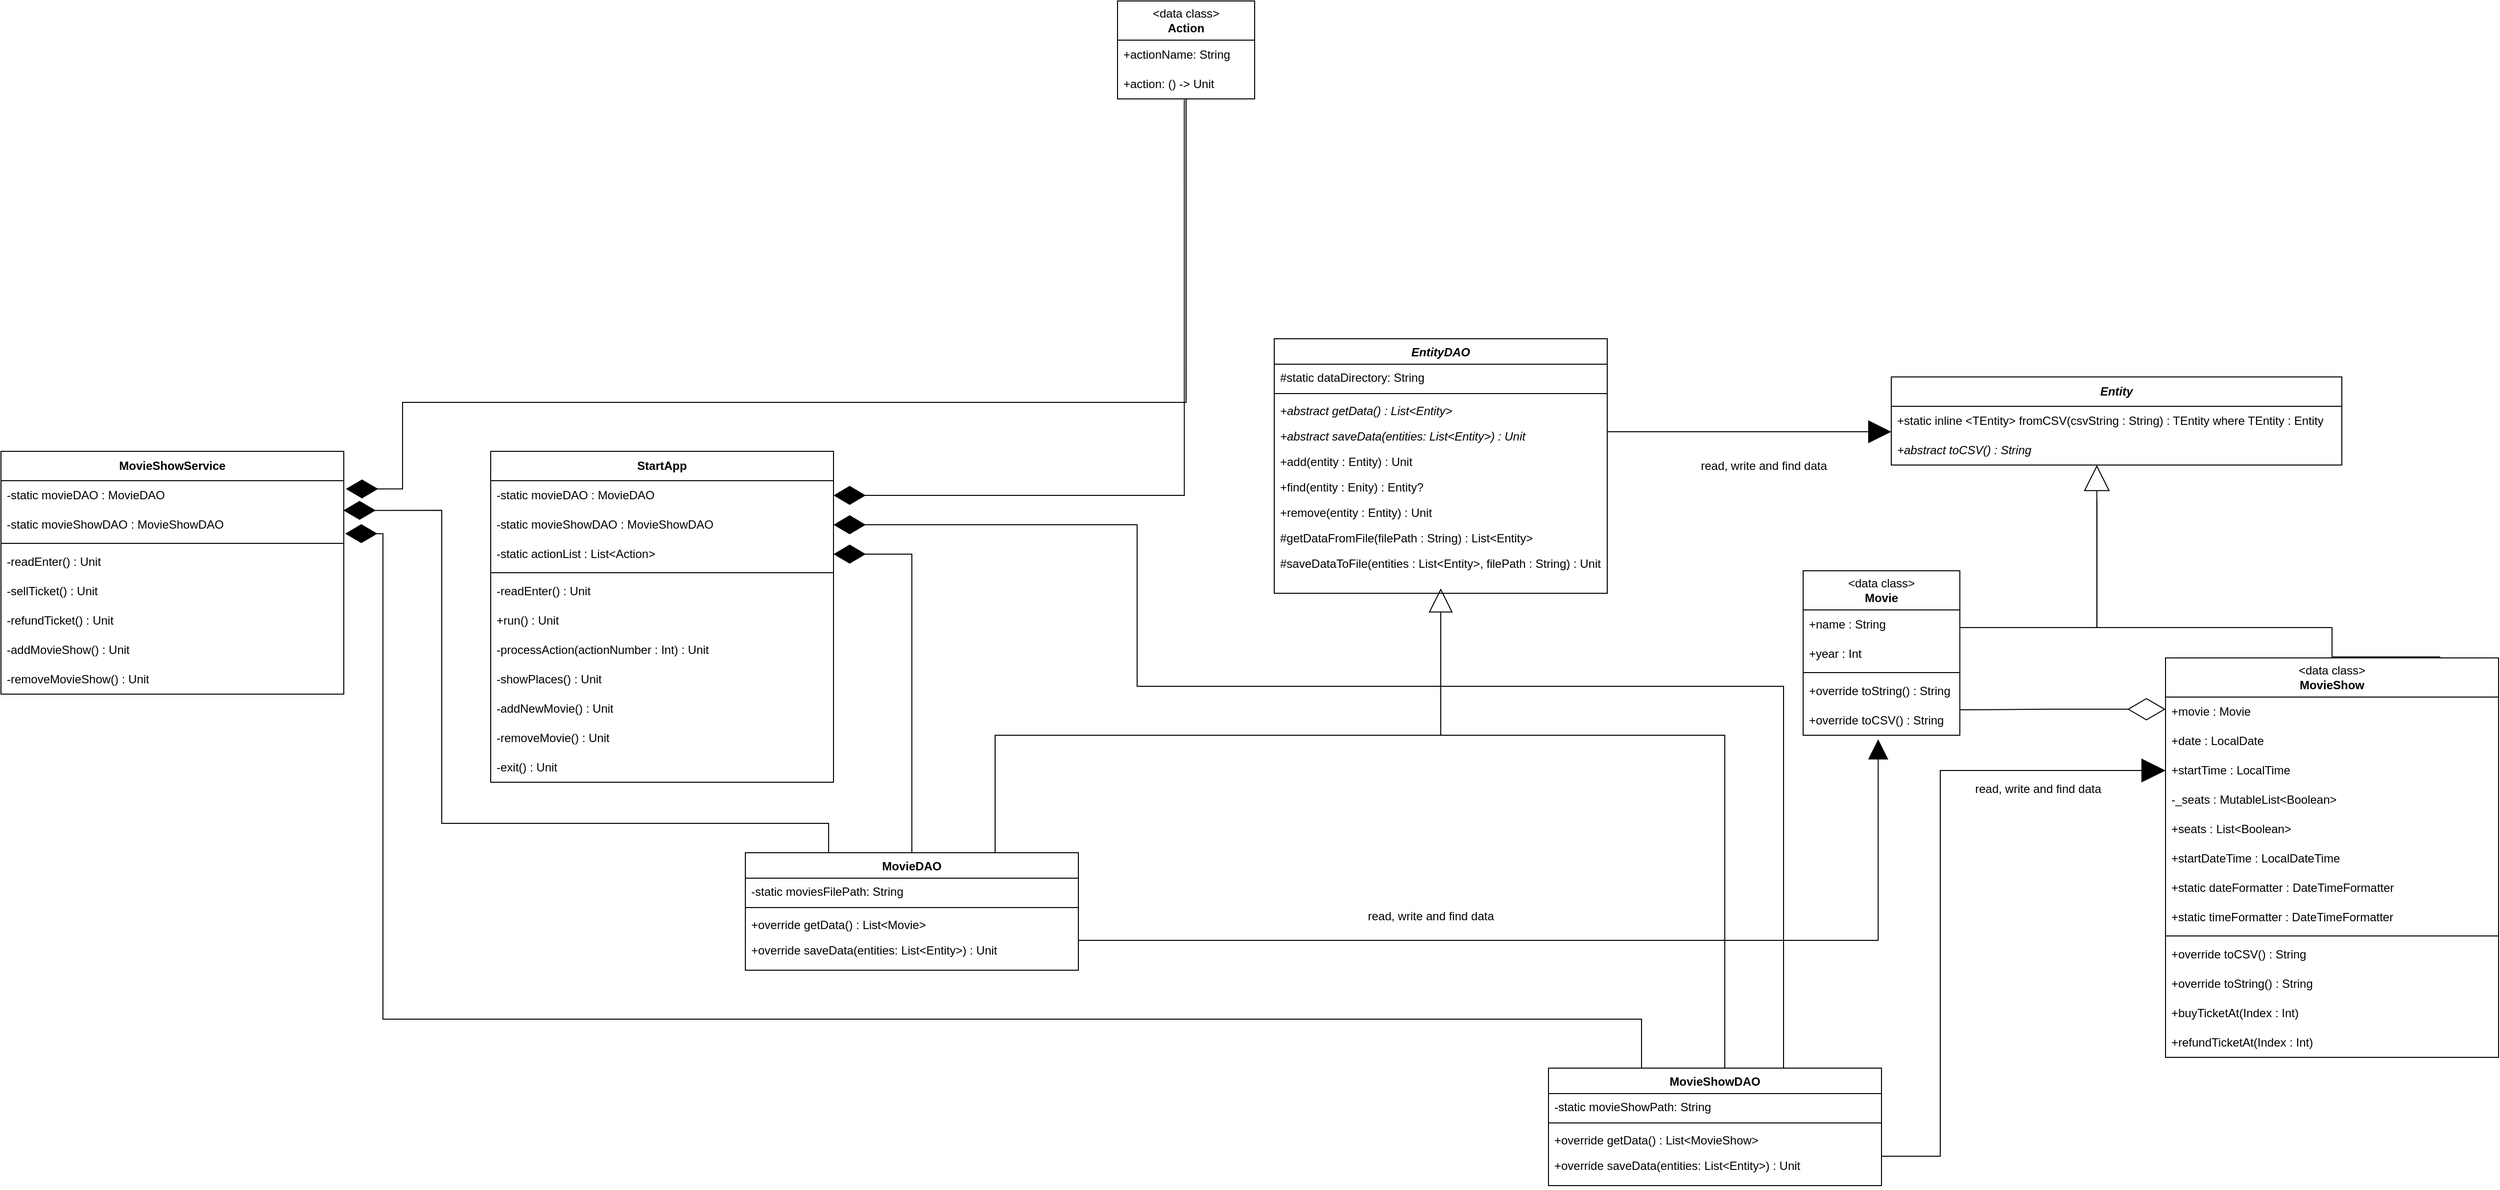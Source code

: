 <mxfile version="22.1.11" type="device">
  <diagram id="C5RBs43oDa-KdzZeNtuy" name="Page-1">
    <mxGraphModel dx="3710" dy="1651" grid="1" gridSize="10" guides="1" tooltips="1" connect="1" arrows="1" fold="1" page="1" pageScale="1" pageWidth="827" pageHeight="1169" math="0" shadow="0">
      <root>
        <mxCell id="WIyWlLk6GJQsqaUBKTNV-0" />
        <mxCell id="WIyWlLk6GJQsqaUBKTNV-1" parent="WIyWlLk6GJQsqaUBKTNV-0" />
        <mxCell id="f17wZOm8WCS2GQfg1A_k-0" value="EntityDAO" style="swimlane;fontStyle=3;align=center;verticalAlign=top;childLayout=stackLayout;horizontal=1;startSize=26;horizontalStack=0;resizeParent=1;resizeLast=0;collapsible=1;marginBottom=0;rounded=0;shadow=0;strokeWidth=1;" parent="WIyWlLk6GJQsqaUBKTNV-1" vertex="1">
          <mxGeometry x="640" y="435" width="340" height="260" as="geometry">
            <mxRectangle x="530" y="520" width="160" height="26" as="alternateBounds" />
          </mxGeometry>
        </mxCell>
        <mxCell id="f17wZOm8WCS2GQfg1A_k-1" value="#static dataDirectory: String" style="text;align=left;verticalAlign=top;spacingLeft=4;spacingRight=4;overflow=hidden;rotatable=0;points=[[0,0.5],[1,0.5]];portConstraint=eastwest;" parent="f17wZOm8WCS2GQfg1A_k-0" vertex="1">
          <mxGeometry y="26" width="340" height="26" as="geometry" />
        </mxCell>
        <mxCell id="f17wZOm8WCS2GQfg1A_k-4" value="" style="line;html=1;strokeWidth=1;align=left;verticalAlign=middle;spacingTop=-1;spacingLeft=3;spacingRight=3;rotatable=0;labelPosition=right;points=[];portConstraint=eastwest;" parent="f17wZOm8WCS2GQfg1A_k-0" vertex="1">
          <mxGeometry y="52" width="340" height="8" as="geometry" />
        </mxCell>
        <mxCell id="f17wZOm8WCS2GQfg1A_k-5" value="+abstract getData() : List&lt;Entity&gt;" style="text;align=left;verticalAlign=top;spacingLeft=4;spacingRight=4;overflow=hidden;rotatable=0;points=[[0,0.5],[1,0.5]];portConstraint=eastwest;fontStyle=2" parent="f17wZOm8WCS2GQfg1A_k-0" vertex="1">
          <mxGeometry y="60" width="340" height="26" as="geometry" />
        </mxCell>
        <mxCell id="f17wZOm8WCS2GQfg1A_k-6" value="+abstract saveData(entities: List&lt;Entity&gt;) : Unit" style="text;align=left;verticalAlign=top;spacingLeft=4;spacingRight=4;overflow=hidden;rotatable=0;points=[[0,0.5],[1,0.5]];portConstraint=eastwest;fontStyle=2" parent="f17wZOm8WCS2GQfg1A_k-0" vertex="1">
          <mxGeometry y="86" width="340" height="26" as="geometry" />
        </mxCell>
        <mxCell id="f17wZOm8WCS2GQfg1A_k-7" value="+add(entity : Entity) : Unit" style="text;align=left;verticalAlign=top;spacingLeft=4;spacingRight=4;overflow=hidden;rotatable=0;points=[[0,0.5],[1,0.5]];portConstraint=eastwest;" parent="f17wZOm8WCS2GQfg1A_k-0" vertex="1">
          <mxGeometry y="112" width="340" height="26" as="geometry" />
        </mxCell>
        <mxCell id="f17wZOm8WCS2GQfg1A_k-8" value="+find(entity : Enity) : Entity?" style="text;align=left;verticalAlign=top;spacingLeft=4;spacingRight=4;overflow=hidden;rotatable=0;points=[[0,0.5],[1,0.5]];portConstraint=eastwest;" parent="f17wZOm8WCS2GQfg1A_k-0" vertex="1">
          <mxGeometry y="138" width="340" height="26" as="geometry" />
        </mxCell>
        <mxCell id="f17wZOm8WCS2GQfg1A_k-9" value="+remove(entity : Entity) : Unit" style="text;align=left;verticalAlign=top;spacingLeft=4;spacingRight=4;overflow=hidden;rotatable=0;points=[[0,0.5],[1,0.5]];portConstraint=eastwest;" parent="f17wZOm8WCS2GQfg1A_k-0" vertex="1">
          <mxGeometry y="164" width="340" height="26" as="geometry" />
        </mxCell>
        <mxCell id="f17wZOm8WCS2GQfg1A_k-18" value="#getDataFromFile(filePath : String) : List&lt;Entity&gt;" style="text;align=left;verticalAlign=top;spacingLeft=4;spacingRight=4;overflow=hidden;rotatable=0;points=[[0,0.5],[1,0.5]];portConstraint=eastwest;fontStyle=0" parent="f17wZOm8WCS2GQfg1A_k-0" vertex="1">
          <mxGeometry y="190" width="340" height="26" as="geometry" />
        </mxCell>
        <mxCell id="f17wZOm8WCS2GQfg1A_k-19" value="#saveDataToFile(entities : List&lt;Entity&gt;, filePath : String) : Unit" style="text;align=left;verticalAlign=top;spacingLeft=4;spacingRight=4;overflow=hidden;rotatable=0;points=[[0,0.5],[1,0.5]];portConstraint=eastwest;fontStyle=0" parent="f17wZOm8WCS2GQfg1A_k-0" vertex="1">
          <mxGeometry y="216" width="340" height="24" as="geometry" />
        </mxCell>
        <mxCell id="f17wZOm8WCS2GQfg1A_k-52" style="edgeStyle=orthogonalEdgeStyle;rounded=0;orthogonalLoop=1;jettySize=auto;html=1;endArrow=none;endFill=0;endSize=24;exitX=0.75;exitY=0;exitDx=0;exitDy=0;" parent="WIyWlLk6GJQsqaUBKTNV-1" source="f17wZOm8WCS2GQfg1A_k-34" edge="1">
          <mxGeometry relative="1" as="geometry">
            <mxPoint x="810" y="760" as="targetPoint" />
            <Array as="points">
              <mxPoint x="355" y="840" />
              <mxPoint x="810" y="840" />
              <mxPoint x="810" y="760" />
            </Array>
            <mxPoint x="410" y="870" as="sourcePoint" />
          </mxGeometry>
        </mxCell>
        <mxCell id="f17wZOm8WCS2GQfg1A_k-34" value="MovieDAO" style="swimlane;fontStyle=1;align=center;verticalAlign=top;childLayout=stackLayout;horizontal=1;startSize=26;horizontalStack=0;resizeParent=1;resizeLast=0;collapsible=1;marginBottom=0;rounded=0;shadow=0;strokeWidth=1;" parent="WIyWlLk6GJQsqaUBKTNV-1" vertex="1">
          <mxGeometry x="100" y="960" width="340" height="120" as="geometry">
            <mxRectangle x="530" y="520" width="160" height="26" as="alternateBounds" />
          </mxGeometry>
        </mxCell>
        <mxCell id="f17wZOm8WCS2GQfg1A_k-35" value="-static moviesFilePath: String" style="text;align=left;verticalAlign=top;spacingLeft=4;spacingRight=4;overflow=hidden;rotatable=0;points=[[0,0.5],[1,0.5]];portConstraint=eastwest;" parent="f17wZOm8WCS2GQfg1A_k-34" vertex="1">
          <mxGeometry y="26" width="340" height="26" as="geometry" />
        </mxCell>
        <mxCell id="f17wZOm8WCS2GQfg1A_k-36" value="" style="line;html=1;strokeWidth=1;align=left;verticalAlign=middle;spacingTop=-1;spacingLeft=3;spacingRight=3;rotatable=0;labelPosition=right;points=[];portConstraint=eastwest;" parent="f17wZOm8WCS2GQfg1A_k-34" vertex="1">
          <mxGeometry y="52" width="340" height="8" as="geometry" />
        </mxCell>
        <mxCell id="f17wZOm8WCS2GQfg1A_k-37" value="+override getData() : List&lt;Movie&gt;" style="text;align=left;verticalAlign=top;spacingLeft=4;spacingRight=4;overflow=hidden;rotatable=0;points=[[0,0.5],[1,0.5]];portConstraint=eastwest;fontStyle=0" parent="f17wZOm8WCS2GQfg1A_k-34" vertex="1">
          <mxGeometry y="60" width="340" height="26" as="geometry" />
        </mxCell>
        <mxCell id="f17wZOm8WCS2GQfg1A_k-38" value="+override saveData(entities: List&lt;Entity&gt;) : Unit" style="text;align=left;verticalAlign=top;spacingLeft=4;spacingRight=4;overflow=hidden;rotatable=0;points=[[0,0.5],[1,0.5]];portConstraint=eastwest;fontStyle=0" parent="f17wZOm8WCS2GQfg1A_k-34" vertex="1">
          <mxGeometry y="86" width="340" height="26" as="geometry" />
        </mxCell>
        <mxCell id="f17wZOm8WCS2GQfg1A_k-51" style="edgeStyle=orthogonalEdgeStyle;rounded=0;orthogonalLoop=1;jettySize=auto;html=1;exitX=0.5;exitY=0;exitDx=0;exitDy=0;endArrow=block;endFill=0;targetPerimeterSpacing=8;endSize=22;" parent="WIyWlLk6GJQsqaUBKTNV-1" source="f17wZOm8WCS2GQfg1A_k-46" edge="1">
          <mxGeometry relative="1" as="geometry">
            <mxPoint x="810" y="690" as="targetPoint" />
            <Array as="points">
              <mxPoint x="1100" y="840" />
              <mxPoint x="810" y="840" />
            </Array>
          </mxGeometry>
        </mxCell>
        <mxCell id="f17wZOm8WCS2GQfg1A_k-46" value="MovieShowDAO" style="swimlane;fontStyle=1;align=center;verticalAlign=top;childLayout=stackLayout;horizontal=1;startSize=26;horizontalStack=0;resizeParent=1;resizeLast=0;collapsible=1;marginBottom=0;rounded=0;shadow=0;strokeWidth=1;" parent="WIyWlLk6GJQsqaUBKTNV-1" vertex="1">
          <mxGeometry x="920" y="1180" width="340" height="120" as="geometry">
            <mxRectangle x="530" y="520" width="160" height="26" as="alternateBounds" />
          </mxGeometry>
        </mxCell>
        <mxCell id="f17wZOm8WCS2GQfg1A_k-47" value="-static movieShowPath: String" style="text;align=left;verticalAlign=top;spacingLeft=4;spacingRight=4;overflow=hidden;rotatable=0;points=[[0,0.5],[1,0.5]];portConstraint=eastwest;" parent="f17wZOm8WCS2GQfg1A_k-46" vertex="1">
          <mxGeometry y="26" width="340" height="26" as="geometry" />
        </mxCell>
        <mxCell id="f17wZOm8WCS2GQfg1A_k-48" value="" style="line;html=1;strokeWidth=1;align=left;verticalAlign=middle;spacingTop=-1;spacingLeft=3;spacingRight=3;rotatable=0;labelPosition=right;points=[];portConstraint=eastwest;" parent="f17wZOm8WCS2GQfg1A_k-46" vertex="1">
          <mxGeometry y="52" width="340" height="8" as="geometry" />
        </mxCell>
        <mxCell id="f17wZOm8WCS2GQfg1A_k-49" value="+override getData() : List&lt;MovieShow&gt;" style="text;align=left;verticalAlign=top;spacingLeft=4;spacingRight=4;overflow=hidden;rotatable=0;points=[[0,0.5],[1,0.5]];portConstraint=eastwest;fontStyle=0" parent="f17wZOm8WCS2GQfg1A_k-46" vertex="1">
          <mxGeometry y="60" width="340" height="26" as="geometry" />
        </mxCell>
        <mxCell id="f17wZOm8WCS2GQfg1A_k-50" value="+override saveData(entities: List&lt;Entity&gt;) : Unit" style="text;align=left;verticalAlign=top;spacingLeft=4;spacingRight=4;overflow=hidden;rotatable=0;points=[[0,0.5],[1,0.5]];portConstraint=eastwest;fontStyle=0" parent="f17wZOm8WCS2GQfg1A_k-46" vertex="1">
          <mxGeometry y="86" width="340" height="26" as="geometry" />
        </mxCell>
        <mxCell id="f17wZOm8WCS2GQfg1A_k-54" value="&lt;b&gt;StartApp&lt;/b&gt;" style="swimlane;fontStyle=0;childLayout=stackLayout;horizontal=1;startSize=30;horizontalStack=0;resizeParent=1;resizeParentMax=0;resizeLast=0;collapsible=1;marginBottom=0;whiteSpace=wrap;html=1;" parent="WIyWlLk6GJQsqaUBKTNV-1" vertex="1">
          <mxGeometry x="-160" y="550" width="350" height="338" as="geometry" />
        </mxCell>
        <mxCell id="f17wZOm8WCS2GQfg1A_k-55" value="-static movieDAO : MovieDAO" style="text;strokeColor=none;fillColor=none;align=left;verticalAlign=middle;spacingLeft=4;spacingRight=4;overflow=hidden;points=[[0,0.5],[1,0.5]];portConstraint=eastwest;rotatable=0;whiteSpace=wrap;html=1;" parent="f17wZOm8WCS2GQfg1A_k-54" vertex="1">
          <mxGeometry y="30" width="350" height="30" as="geometry" />
        </mxCell>
        <mxCell id="f17wZOm8WCS2GQfg1A_k-61" value="-static movieShowDAO : MovieShowDAO" style="text;strokeColor=none;fillColor=none;align=left;verticalAlign=middle;spacingLeft=4;spacingRight=4;overflow=hidden;points=[[0,0.5],[1,0.5]];portConstraint=eastwest;rotatable=0;whiteSpace=wrap;html=1;" parent="f17wZOm8WCS2GQfg1A_k-54" vertex="1">
          <mxGeometry y="60" width="350" height="30" as="geometry" />
        </mxCell>
        <mxCell id="f17wZOm8WCS2GQfg1A_k-64" value="-static actionList : List&amp;lt;Action&amp;gt;" style="text;strokeColor=none;fillColor=none;align=left;verticalAlign=middle;spacingLeft=4;spacingRight=4;overflow=hidden;points=[[0,0.5],[1,0.5]];portConstraint=eastwest;rotatable=0;whiteSpace=wrap;html=1;" parent="f17wZOm8WCS2GQfg1A_k-54" vertex="1">
          <mxGeometry y="90" width="350" height="30" as="geometry" />
        </mxCell>
        <mxCell id="f17wZOm8WCS2GQfg1A_k-62" value="" style="line;html=1;strokeWidth=1;align=left;verticalAlign=middle;spacingTop=-1;spacingLeft=3;spacingRight=3;rotatable=0;labelPosition=right;points=[];portConstraint=eastwest;" parent="f17wZOm8WCS2GQfg1A_k-54" vertex="1">
          <mxGeometry y="120" width="350" height="8" as="geometry" />
        </mxCell>
        <mxCell id="f17wZOm8WCS2GQfg1A_k-57" value="-readEnter() : Unit" style="text;strokeColor=none;fillColor=none;align=left;verticalAlign=middle;spacingLeft=4;spacingRight=4;overflow=hidden;points=[[0,0.5],[1,0.5]];portConstraint=eastwest;rotatable=0;whiteSpace=wrap;html=1;" parent="f17wZOm8WCS2GQfg1A_k-54" vertex="1">
          <mxGeometry y="128" width="350" height="30" as="geometry" />
        </mxCell>
        <mxCell id="f17wZOm8WCS2GQfg1A_k-75" value="+run() : Unit" style="text;strokeColor=none;fillColor=none;align=left;verticalAlign=middle;spacingLeft=4;spacingRight=4;overflow=hidden;points=[[0,0.5],[1,0.5]];portConstraint=eastwest;rotatable=0;whiteSpace=wrap;html=1;" parent="f17wZOm8WCS2GQfg1A_k-54" vertex="1">
          <mxGeometry y="158" width="350" height="30" as="geometry" />
        </mxCell>
        <mxCell id="f17wZOm8WCS2GQfg1A_k-76" value="-processAction(actionNumber : Int) : Unit" style="text;strokeColor=none;fillColor=none;align=left;verticalAlign=middle;spacingLeft=4;spacingRight=4;overflow=hidden;points=[[0,0.5],[1,0.5]];portConstraint=eastwest;rotatable=0;whiteSpace=wrap;html=1;" parent="f17wZOm8WCS2GQfg1A_k-54" vertex="1">
          <mxGeometry y="188" width="350" height="30" as="geometry" />
        </mxCell>
        <mxCell id="f17wZOm8WCS2GQfg1A_k-79" value="-showPlaces&lt;span style=&quot;background-color: initial;&quot;&gt;() : Unit&lt;/span&gt;" style="text;strokeColor=none;fillColor=none;align=left;verticalAlign=middle;spacingLeft=4;spacingRight=4;overflow=hidden;points=[[0,0.5],[1,0.5]];portConstraint=eastwest;rotatable=0;whiteSpace=wrap;html=1;" parent="f17wZOm8WCS2GQfg1A_k-54" vertex="1">
          <mxGeometry y="218" width="350" height="30" as="geometry" />
        </mxCell>
        <mxCell id="f17wZOm8WCS2GQfg1A_k-80" value="-addNewMovie() : Unit" style="text;strokeColor=none;fillColor=none;align=left;verticalAlign=middle;spacingLeft=4;spacingRight=4;overflow=hidden;points=[[0,0.5],[1,0.5]];portConstraint=eastwest;rotatable=0;whiteSpace=wrap;html=1;" parent="f17wZOm8WCS2GQfg1A_k-54" vertex="1">
          <mxGeometry y="248" width="350" height="30" as="geometry" />
        </mxCell>
        <mxCell id="f17wZOm8WCS2GQfg1A_k-81" value="-removeMovie() : Unit" style="text;strokeColor=none;fillColor=none;align=left;verticalAlign=middle;spacingLeft=4;spacingRight=4;overflow=hidden;points=[[0,0.5],[1,0.5]];portConstraint=eastwest;rotatable=0;whiteSpace=wrap;html=1;" parent="f17wZOm8WCS2GQfg1A_k-54" vertex="1">
          <mxGeometry y="278" width="350" height="30" as="geometry" />
        </mxCell>
        <mxCell id="f17wZOm8WCS2GQfg1A_k-84" value="-exit() : Unit" style="text;strokeColor=none;fillColor=none;align=left;verticalAlign=middle;spacingLeft=4;spacingRight=4;overflow=hidden;points=[[0,0.5],[1,0.5]];portConstraint=eastwest;rotatable=0;whiteSpace=wrap;html=1;" parent="f17wZOm8WCS2GQfg1A_k-54" vertex="1">
          <mxGeometry y="308" width="350" height="30" as="geometry" />
        </mxCell>
        <mxCell id="f17wZOm8WCS2GQfg1A_k-60" style="edgeStyle=orthogonalEdgeStyle;rounded=0;orthogonalLoop=1;jettySize=auto;html=1;exitX=1;exitY=0.5;exitDx=0;exitDy=0;startArrow=diamondThin;startFill=1;startSize=30;endArrow=none;endFill=0;endSize=18;entryX=0.5;entryY=0;entryDx=0;entryDy=0;" parent="WIyWlLk6GJQsqaUBKTNV-1" source="f17wZOm8WCS2GQfg1A_k-64" target="f17wZOm8WCS2GQfg1A_k-34" edge="1">
          <mxGeometry relative="1" as="geometry">
            <Array as="points">
              <mxPoint x="270" y="655" />
            </Array>
          </mxGeometry>
        </mxCell>
        <mxCell id="f17wZOm8WCS2GQfg1A_k-63" style="edgeStyle=orthogonalEdgeStyle;rounded=0;orthogonalLoop=1;jettySize=auto;html=1;entryX=0.676;entryY=0;entryDx=0;entryDy=0;entryPerimeter=0;endArrow=none;endFill=0;endSize=25;startArrow=diamondThin;startFill=1;startSize=30;sourcePerimeterSpacing=16;exitX=1;exitY=0.5;exitDx=0;exitDy=0;" parent="WIyWlLk6GJQsqaUBKTNV-1" source="f17wZOm8WCS2GQfg1A_k-61" target="f17wZOm8WCS2GQfg1A_k-46" edge="1">
          <mxGeometry relative="1" as="geometry">
            <mxPoint x="360" y="620" as="sourcePoint" />
            <Array as="points">
              <mxPoint x="500" y="625" />
              <mxPoint x="500" y="790" />
              <mxPoint x="1160" y="790" />
            </Array>
          </mxGeometry>
        </mxCell>
        <mxCell id="f17wZOm8WCS2GQfg1A_k-65" value="&amp;lt;data class&amp;gt;&lt;br&gt;&lt;b&gt;Action&lt;/b&gt;" style="swimlane;fontStyle=0;childLayout=stackLayout;horizontal=1;startSize=40;horizontalStack=0;resizeParent=1;resizeParentMax=0;resizeLast=0;collapsible=1;marginBottom=0;whiteSpace=wrap;html=1;" parent="WIyWlLk6GJQsqaUBKTNV-1" vertex="1">
          <mxGeometry x="480" y="90" width="140" height="100" as="geometry" />
        </mxCell>
        <mxCell id="f17wZOm8WCS2GQfg1A_k-69" value="+actionName: String" style="text;strokeColor=none;fillColor=none;align=left;verticalAlign=middle;spacingLeft=4;spacingRight=4;overflow=hidden;points=[[0,0.5],[1,0.5]];portConstraint=eastwest;rotatable=0;whiteSpace=wrap;html=1;" parent="f17wZOm8WCS2GQfg1A_k-65" vertex="1">
          <mxGeometry y="40" width="140" height="30" as="geometry" />
        </mxCell>
        <mxCell id="f17wZOm8WCS2GQfg1A_k-66" value="+action: () -&amp;gt; Unit" style="text;strokeColor=none;fillColor=none;align=left;verticalAlign=middle;spacingLeft=4;spacingRight=4;overflow=hidden;points=[[0,0.5],[1,0.5]];portConstraint=eastwest;rotatable=0;whiteSpace=wrap;html=1;" parent="f17wZOm8WCS2GQfg1A_k-65" vertex="1">
          <mxGeometry y="70" width="140" height="30" as="geometry" />
        </mxCell>
        <mxCell id="f17wZOm8WCS2GQfg1A_k-71" style="edgeStyle=orthogonalEdgeStyle;rounded=0;orthogonalLoop=1;jettySize=auto;html=1;endArrow=none;endFill=0;endSize=17;startArrow=diamondThin;startFill=1;startSize=30;exitX=1;exitY=0.5;exitDx=0;exitDy=0;entryX=0.487;entryY=1.027;entryDx=0;entryDy=0;entryPerimeter=0;" parent="WIyWlLk6GJQsqaUBKTNV-1" edge="1" target="f17wZOm8WCS2GQfg1A_k-66" source="f17wZOm8WCS2GQfg1A_k-55">
          <mxGeometry relative="1" as="geometry">
            <mxPoint x="638" y="220" as="targetPoint" />
            <mxPoint x="210" y="460" as="sourcePoint" />
            <Array as="points">
              <mxPoint x="548" y="595" />
            </Array>
          </mxGeometry>
        </mxCell>
        <mxCell id="f17wZOm8WCS2GQfg1A_k-85" value="&lt;b&gt;&lt;i&gt;Entity&lt;/i&gt;&lt;/b&gt;" style="swimlane;fontStyle=0;childLayout=stackLayout;horizontal=1;startSize=30;horizontalStack=0;resizeParent=1;resizeParentMax=0;resizeLast=0;collapsible=1;marginBottom=0;whiteSpace=wrap;html=1;" parent="WIyWlLk6GJQsqaUBKTNV-1" vertex="1">
          <mxGeometry x="1270" y="474" width="460" height="90" as="geometry" />
        </mxCell>
        <mxCell id="f17wZOm8WCS2GQfg1A_k-86" value="+static inline &amp;lt;TEntity&amp;gt; fromCSV(csvString : String) : TEntity where TEntity : Entity" style="text;strokeColor=none;fillColor=none;align=left;verticalAlign=middle;spacingLeft=4;spacingRight=4;overflow=hidden;points=[[0,0.5],[1,0.5]];portConstraint=eastwest;rotatable=0;whiteSpace=wrap;html=1;" parent="f17wZOm8WCS2GQfg1A_k-85" vertex="1">
          <mxGeometry y="30" width="460" height="30" as="geometry" />
        </mxCell>
        <mxCell id="0LXpmrPCH1U7zpxkhlg8-17" style="edgeStyle=orthogonalEdgeStyle;rounded=0;orthogonalLoop=1;jettySize=auto;html=1;exitX=0;exitY=0.5;exitDx=0;exitDy=0;" edge="1" parent="f17wZOm8WCS2GQfg1A_k-85" source="f17wZOm8WCS2GQfg1A_k-87">
          <mxGeometry relative="1" as="geometry">
            <mxPoint x="-0.5" y="75.5" as="targetPoint" />
          </mxGeometry>
        </mxCell>
        <mxCell id="f17wZOm8WCS2GQfg1A_k-87" value="&lt;i&gt;+abstract toCSV() : String&lt;/i&gt;" style="text;strokeColor=none;fillColor=none;align=left;verticalAlign=middle;spacingLeft=4;spacingRight=4;overflow=hidden;points=[[0,0.5],[1,0.5]];portConstraint=eastwest;rotatable=0;whiteSpace=wrap;html=1;" parent="f17wZOm8WCS2GQfg1A_k-85" vertex="1">
          <mxGeometry y="60" width="460" height="30" as="geometry" />
        </mxCell>
        <mxCell id="f17wZOm8WCS2GQfg1A_k-90" value="&amp;lt;data class&amp;gt;&lt;br&gt;&lt;b&gt;Movie&lt;/b&gt;" style="swimlane;fontStyle=0;childLayout=stackLayout;horizontal=1;startSize=40;horizontalStack=0;resizeParent=1;resizeParentMax=0;resizeLast=0;collapsible=1;marginBottom=0;whiteSpace=wrap;html=1;" parent="WIyWlLk6GJQsqaUBKTNV-1" vertex="1">
          <mxGeometry x="1180" y="672" width="160" height="168" as="geometry" />
        </mxCell>
        <mxCell id="f17wZOm8WCS2GQfg1A_k-91" value="+name : String" style="text;strokeColor=none;fillColor=none;align=left;verticalAlign=middle;spacingLeft=4;spacingRight=4;overflow=hidden;points=[[0,0.5],[1,0.5]];portConstraint=eastwest;rotatable=0;whiteSpace=wrap;html=1;" parent="f17wZOm8WCS2GQfg1A_k-90" vertex="1">
          <mxGeometry y="40" width="160" height="30" as="geometry" />
        </mxCell>
        <mxCell id="f17wZOm8WCS2GQfg1A_k-98" value="+year : Int" style="text;strokeColor=none;fillColor=none;align=left;verticalAlign=middle;spacingLeft=4;spacingRight=4;overflow=hidden;points=[[0,0.5],[1,0.5]];portConstraint=eastwest;rotatable=0;whiteSpace=wrap;html=1;" parent="f17wZOm8WCS2GQfg1A_k-90" vertex="1">
          <mxGeometry y="70" width="160" height="30" as="geometry" />
        </mxCell>
        <mxCell id="f17wZOm8WCS2GQfg1A_k-97" value="" style="line;html=1;strokeWidth=1;align=left;verticalAlign=middle;spacingTop=-1;spacingLeft=3;spacingRight=3;rotatable=0;labelPosition=right;points=[];portConstraint=eastwest;" parent="f17wZOm8WCS2GQfg1A_k-90" vertex="1">
          <mxGeometry y="100" width="160" height="8" as="geometry" />
        </mxCell>
        <mxCell id="f17wZOm8WCS2GQfg1A_k-92" value="+override toString() : String" style="text;strokeColor=none;fillColor=none;align=left;verticalAlign=middle;spacingLeft=4;spacingRight=4;overflow=hidden;points=[[0,0.5],[1,0.5]];portConstraint=eastwest;rotatable=0;whiteSpace=wrap;html=1;" parent="f17wZOm8WCS2GQfg1A_k-90" vertex="1">
          <mxGeometry y="108" width="160" height="30" as="geometry" />
        </mxCell>
        <mxCell id="f17wZOm8WCS2GQfg1A_k-93" value="+override toCSV() : String" style="text;strokeColor=none;fillColor=none;align=left;verticalAlign=middle;spacingLeft=4;spacingRight=4;overflow=hidden;points=[[0,0.5],[1,0.5]];portConstraint=eastwest;rotatable=0;whiteSpace=wrap;html=1;" parent="f17wZOm8WCS2GQfg1A_k-90" vertex="1">
          <mxGeometry y="138" width="160" height="30" as="geometry" />
        </mxCell>
        <mxCell id="f17wZOm8WCS2GQfg1A_k-99" style="edgeStyle=orthogonalEdgeStyle;rounded=0;orthogonalLoop=1;jettySize=auto;html=1;exitX=1;exitY=0.5;exitDx=0;exitDy=0;entryX=0.391;entryY=1.2;entryDx=0;entryDy=0;entryPerimeter=0;endArrow=block;endFill=0;endSize=24;" parent="WIyWlLk6GJQsqaUBKTNV-1" source="f17wZOm8WCS2GQfg1A_k-98" edge="1">
          <mxGeometry relative="1" as="geometry">
            <mxPoint x="1290" y="634" as="sourcePoint" />
            <mxPoint x="1479.86" y="564" as="targetPoint" />
            <Array as="points">
              <mxPoint x="1340" y="730" />
              <mxPoint x="1480" y="730" />
            </Array>
          </mxGeometry>
        </mxCell>
        <mxCell id="f17wZOm8WCS2GQfg1A_k-105" style="edgeStyle=orthogonalEdgeStyle;rounded=0;orthogonalLoop=1;jettySize=auto;html=1;exitX=0.5;exitY=0;exitDx=0;exitDy=0;endArrow=none;endFill=0;" parent="WIyWlLk6GJQsqaUBKTNV-1" source="f17wZOm8WCS2GQfg1A_k-101" edge="1">
          <mxGeometry relative="1" as="geometry">
            <mxPoint x="1480" y="600" as="targetPoint" />
            <Array as="points">
              <mxPoint x="1830" y="761" />
              <mxPoint x="1720" y="760" />
              <mxPoint x="1720" y="730" />
              <mxPoint x="1480" y="730" />
            </Array>
          </mxGeometry>
        </mxCell>
        <mxCell id="f17wZOm8WCS2GQfg1A_k-101" value="&amp;lt;data class&amp;gt;&lt;br&gt;&lt;b&gt;MovieShow&lt;/b&gt;" style="swimlane;fontStyle=0;childLayout=stackLayout;horizontal=1;startSize=40;horizontalStack=0;resizeParent=1;resizeParentMax=0;resizeLast=0;collapsible=1;marginBottom=0;whiteSpace=wrap;html=1;" parent="WIyWlLk6GJQsqaUBKTNV-1" vertex="1">
          <mxGeometry x="1550" y="761" width="340" height="408" as="geometry" />
        </mxCell>
        <mxCell id="f17wZOm8WCS2GQfg1A_k-102" value="+movie : Movie" style="text;strokeColor=none;fillColor=none;align=left;verticalAlign=middle;spacingLeft=4;spacingRight=4;overflow=hidden;points=[[0,0.5],[1,0.5]];portConstraint=eastwest;rotatable=0;whiteSpace=wrap;html=1;" parent="f17wZOm8WCS2GQfg1A_k-101" vertex="1">
          <mxGeometry y="40" width="340" height="30" as="geometry" />
        </mxCell>
        <mxCell id="f17wZOm8WCS2GQfg1A_k-114" value="+date : LocalDate" style="text;strokeColor=none;fillColor=none;align=left;verticalAlign=middle;spacingLeft=4;spacingRight=4;overflow=hidden;points=[[0,0.5],[1,0.5]];portConstraint=eastwest;rotatable=0;whiteSpace=wrap;html=1;" parent="f17wZOm8WCS2GQfg1A_k-101" vertex="1">
          <mxGeometry y="70" width="340" height="30" as="geometry" />
        </mxCell>
        <mxCell id="f17wZOm8WCS2GQfg1A_k-115" value="+startTime : LocalTime" style="text;strokeColor=none;fillColor=none;align=left;verticalAlign=middle;spacingLeft=4;spacingRight=4;overflow=hidden;points=[[0,0.5],[1,0.5]];portConstraint=eastwest;rotatable=0;whiteSpace=wrap;html=1;" parent="f17wZOm8WCS2GQfg1A_k-101" vertex="1">
          <mxGeometry y="100" width="340" height="30" as="geometry" />
        </mxCell>
        <mxCell id="f17wZOm8WCS2GQfg1A_k-116" value="-_seats : MutableList&amp;lt;Boolean&amp;gt;" style="text;strokeColor=none;fillColor=none;align=left;verticalAlign=middle;spacingLeft=4;spacingRight=4;overflow=hidden;points=[[0,0.5],[1,0.5]];portConstraint=eastwest;rotatable=0;whiteSpace=wrap;html=1;" parent="f17wZOm8WCS2GQfg1A_k-101" vertex="1">
          <mxGeometry y="130" width="340" height="30" as="geometry" />
        </mxCell>
        <mxCell id="f17wZOm8WCS2GQfg1A_k-118" value="+seats : List&amp;lt;Boolean&amp;gt;" style="text;strokeColor=none;fillColor=none;align=left;verticalAlign=middle;spacingLeft=4;spacingRight=4;overflow=hidden;points=[[0,0.5],[1,0.5]];portConstraint=eastwest;rotatable=0;whiteSpace=wrap;html=1;" parent="f17wZOm8WCS2GQfg1A_k-101" vertex="1">
          <mxGeometry y="160" width="340" height="30" as="geometry" />
        </mxCell>
        <mxCell id="f17wZOm8WCS2GQfg1A_k-119" value="+startDateTime : LocalDateTime" style="text;strokeColor=none;fillColor=none;align=left;verticalAlign=middle;spacingLeft=4;spacingRight=4;overflow=hidden;points=[[0,0.5],[1,0.5]];portConstraint=eastwest;rotatable=0;whiteSpace=wrap;html=1;" parent="f17wZOm8WCS2GQfg1A_k-101" vertex="1">
          <mxGeometry y="190" width="340" height="30" as="geometry" />
        </mxCell>
        <mxCell id="f17wZOm8WCS2GQfg1A_k-120" value="+static dateFormatter : DateTimeFormatter" style="text;strokeColor=none;fillColor=none;align=left;verticalAlign=middle;spacingLeft=4;spacingRight=4;overflow=hidden;points=[[0,0.5],[1,0.5]];portConstraint=eastwest;rotatable=0;whiteSpace=wrap;html=1;" parent="f17wZOm8WCS2GQfg1A_k-101" vertex="1">
          <mxGeometry y="220" width="340" height="30" as="geometry" />
        </mxCell>
        <mxCell id="f17wZOm8WCS2GQfg1A_k-122" value="+static timeFormatter : DateTimeFormatter" style="text;strokeColor=none;fillColor=none;align=left;verticalAlign=middle;spacingLeft=4;spacingRight=4;overflow=hidden;points=[[0,0.5],[1,0.5]];portConstraint=eastwest;rotatable=0;whiteSpace=wrap;html=1;" parent="f17wZOm8WCS2GQfg1A_k-101" vertex="1">
          <mxGeometry y="250" width="340" height="30" as="geometry" />
        </mxCell>
        <mxCell id="f17wZOm8WCS2GQfg1A_k-108" value="" style="line;html=1;strokeWidth=1;align=left;verticalAlign=middle;spacingTop=-1;spacingLeft=3;spacingRight=3;rotatable=0;labelPosition=right;points=[];portConstraint=eastwest;" parent="f17wZOm8WCS2GQfg1A_k-101" vertex="1">
          <mxGeometry y="280" width="340" height="8" as="geometry" />
        </mxCell>
        <mxCell id="f17wZOm8WCS2GQfg1A_k-103" value="+override toCSV() : String" style="text;strokeColor=none;fillColor=none;align=left;verticalAlign=middle;spacingLeft=4;spacingRight=4;overflow=hidden;points=[[0,0.5],[1,0.5]];portConstraint=eastwest;rotatable=0;whiteSpace=wrap;html=1;" parent="f17wZOm8WCS2GQfg1A_k-101" vertex="1">
          <mxGeometry y="288" width="340" height="30" as="geometry" />
        </mxCell>
        <mxCell id="f17wZOm8WCS2GQfg1A_k-104" value="+override toString() : String" style="text;strokeColor=none;fillColor=none;align=left;verticalAlign=middle;spacingLeft=4;spacingRight=4;overflow=hidden;points=[[0,0.5],[1,0.5]];portConstraint=eastwest;rotatable=0;whiteSpace=wrap;html=1;" parent="f17wZOm8WCS2GQfg1A_k-101" vertex="1">
          <mxGeometry y="318" width="340" height="30" as="geometry" />
        </mxCell>
        <mxCell id="f17wZOm8WCS2GQfg1A_k-123" value="+buyTicketAt(Index : Int)" style="text;strokeColor=none;fillColor=none;align=left;verticalAlign=middle;spacingLeft=4;spacingRight=4;overflow=hidden;points=[[0,0.5],[1,0.5]];portConstraint=eastwest;rotatable=0;whiteSpace=wrap;html=1;" parent="f17wZOm8WCS2GQfg1A_k-101" vertex="1">
          <mxGeometry y="348" width="340" height="30" as="geometry" />
        </mxCell>
        <mxCell id="f17wZOm8WCS2GQfg1A_k-124" value="+refundTicketAt(Index : Int)" style="text;strokeColor=none;fillColor=none;align=left;verticalAlign=middle;spacingLeft=4;spacingRight=4;overflow=hidden;points=[[0,0.5],[1,0.5]];portConstraint=eastwest;rotatable=0;whiteSpace=wrap;html=1;" parent="f17wZOm8WCS2GQfg1A_k-101" vertex="1">
          <mxGeometry y="378" width="340" height="30" as="geometry" />
        </mxCell>
        <mxCell id="f17wZOm8WCS2GQfg1A_k-106" style="edgeStyle=orthogonalEdgeStyle;rounded=0;orthogonalLoop=1;jettySize=auto;html=1;exitX=0;exitY=0.414;exitDx=0;exitDy=0;endArrow=none;endFill=0;startArrow=diamondThin;startFill=0;startSize=36;entryX=0.999;entryY=0.135;entryDx=0;entryDy=0;entryPerimeter=0;exitPerimeter=0;" parent="WIyWlLk6GJQsqaUBKTNV-1" source="f17wZOm8WCS2GQfg1A_k-102" target="f17wZOm8WCS2GQfg1A_k-93" edge="1">
          <mxGeometry relative="1" as="geometry">
            <mxPoint x="1380" y="820" as="targetPoint" />
            <Array as="points" />
          </mxGeometry>
        </mxCell>
        <mxCell id="f17wZOm8WCS2GQfg1A_k-125" style="edgeStyle=orthogonalEdgeStyle;rounded=0;orthogonalLoop=1;jettySize=auto;html=1;exitX=1;exitY=0.652;exitDx=0;exitDy=0;endArrow=block;endFill=1;endSize=21;exitPerimeter=0;" parent="WIyWlLk6GJQsqaUBKTNV-1" source="f17wZOm8WCS2GQfg1A_k-6" edge="1">
          <mxGeometry relative="1" as="geometry">
            <mxPoint x="1270" y="530" as="targetPoint" />
            <Array as="points">
              <mxPoint x="980" y="530" />
            </Array>
          </mxGeometry>
        </mxCell>
        <mxCell id="f17wZOm8WCS2GQfg1A_k-126" style="edgeStyle=orthogonalEdgeStyle;rounded=0;orthogonalLoop=1;jettySize=auto;html=1;exitX=1;exitY=0.5;exitDx=0;exitDy=0;endArrow=block;endFill=1;endSize=22;entryX=0;entryY=0.5;entryDx=0;entryDy=0;" parent="WIyWlLk6GJQsqaUBKTNV-1" source="f17wZOm8WCS2GQfg1A_k-50" target="f17wZOm8WCS2GQfg1A_k-115" edge="1">
          <mxGeometry relative="1" as="geometry">
            <mxPoint x="1550" y="1070" as="targetPoint" />
            <Array as="points">
              <mxPoint x="1260" y="1270" />
              <mxPoint x="1320" y="1270" />
              <mxPoint x="1320" y="876" />
            </Array>
          </mxGeometry>
        </mxCell>
        <mxCell id="f17wZOm8WCS2GQfg1A_k-128" value="read, write and find data" style="text;html=1;strokeColor=none;fillColor=none;align=center;verticalAlign=middle;whiteSpace=wrap;rounded=0;" parent="WIyWlLk6GJQsqaUBKTNV-1" vertex="1">
          <mxGeometry x="710" y="1010" width="180" height="30" as="geometry" />
        </mxCell>
        <mxCell id="f17wZOm8WCS2GQfg1A_k-129" value="read, write and find data" style="text;html=1;strokeColor=none;fillColor=none;align=center;verticalAlign=middle;whiteSpace=wrap;rounded=0;" parent="WIyWlLk6GJQsqaUBKTNV-1" vertex="1">
          <mxGeometry x="1050" y="550" width="180" height="30" as="geometry" />
        </mxCell>
        <mxCell id="f17wZOm8WCS2GQfg1A_k-130" value="read, write and find data" style="text;html=1;strokeColor=none;fillColor=none;align=center;verticalAlign=middle;whiteSpace=wrap;rounded=0;" parent="WIyWlLk6GJQsqaUBKTNV-1" vertex="1">
          <mxGeometry x="1330" y="880" width="180" height="30" as="geometry" />
        </mxCell>
        <mxCell id="0LXpmrPCH1U7zpxkhlg8-0" value="&lt;b&gt;MovieShowService&lt;/b&gt;" style="swimlane;fontStyle=0;childLayout=stackLayout;horizontal=1;startSize=30;horizontalStack=0;resizeParent=1;resizeParentMax=0;resizeLast=0;collapsible=1;marginBottom=0;whiteSpace=wrap;html=1;" vertex="1" parent="WIyWlLk6GJQsqaUBKTNV-1">
          <mxGeometry x="-660" y="550" width="350" height="248" as="geometry" />
        </mxCell>
        <mxCell id="0LXpmrPCH1U7zpxkhlg8-16" style="edgeStyle=orthogonalEdgeStyle;rounded=0;orthogonalLoop=1;jettySize=auto;html=1;exitX=1.006;exitY=0.281;exitDx=0;exitDy=0;endArrow=none;endFill=0;startArrow=diamondThin;startFill=1;endSize=18;startSize=30;exitPerimeter=0;" edge="1" parent="0LXpmrPCH1U7zpxkhlg8-0" source="0LXpmrPCH1U7zpxkhlg8-1">
          <mxGeometry relative="1" as="geometry">
            <mxPoint x="1210" y="-350" as="targetPoint" />
            <Array as="points">
              <mxPoint x="410" y="38" />
              <mxPoint x="410" y="-50" />
              <mxPoint x="1210" y="-50" />
              <mxPoint x="1210" y="-360" />
            </Array>
          </mxGeometry>
        </mxCell>
        <mxCell id="0LXpmrPCH1U7zpxkhlg8-1" value="-static movieDAO : MovieDAO" style="text;strokeColor=none;fillColor=none;align=left;verticalAlign=middle;spacingLeft=4;spacingRight=4;overflow=hidden;points=[[0,0.5],[1,0.5]];portConstraint=eastwest;rotatable=0;whiteSpace=wrap;html=1;" vertex="1" parent="0LXpmrPCH1U7zpxkhlg8-0">
          <mxGeometry y="30" width="350" height="30" as="geometry" />
        </mxCell>
        <mxCell id="0LXpmrPCH1U7zpxkhlg8-2" value="-static movieShowDAO : MovieShowDAO" style="text;strokeColor=none;fillColor=none;align=left;verticalAlign=middle;spacingLeft=4;spacingRight=4;overflow=hidden;points=[[0,0.5],[1,0.5]];portConstraint=eastwest;rotatable=0;whiteSpace=wrap;html=1;" vertex="1" parent="0LXpmrPCH1U7zpxkhlg8-0">
          <mxGeometry y="60" width="350" height="30" as="geometry" />
        </mxCell>
        <mxCell id="0LXpmrPCH1U7zpxkhlg8-4" value="" style="line;html=1;strokeWidth=1;align=left;verticalAlign=middle;spacingTop=-1;spacingLeft=3;spacingRight=3;rotatable=0;labelPosition=right;points=[];portConstraint=eastwest;" vertex="1" parent="0LXpmrPCH1U7zpxkhlg8-0">
          <mxGeometry y="90" width="350" height="8" as="geometry" />
        </mxCell>
        <mxCell id="0LXpmrPCH1U7zpxkhlg8-5" value="-readEnter() : Unit" style="text;strokeColor=none;fillColor=none;align=left;verticalAlign=middle;spacingLeft=4;spacingRight=4;overflow=hidden;points=[[0,0.5],[1,0.5]];portConstraint=eastwest;rotatable=0;whiteSpace=wrap;html=1;" vertex="1" parent="0LXpmrPCH1U7zpxkhlg8-0">
          <mxGeometry y="98" width="350" height="30" as="geometry" />
        </mxCell>
        <mxCell id="0LXpmrPCH1U7zpxkhlg8-8" value="-sellTicket() : Unit" style="text;strokeColor=none;fillColor=none;align=left;verticalAlign=middle;spacingLeft=4;spacingRight=4;overflow=hidden;points=[[0,0.5],[1,0.5]];portConstraint=eastwest;rotatable=0;whiteSpace=wrap;html=1;" vertex="1" parent="0LXpmrPCH1U7zpxkhlg8-0">
          <mxGeometry y="128" width="350" height="30" as="geometry" />
        </mxCell>
        <mxCell id="0LXpmrPCH1U7zpxkhlg8-9" value="-refundTicket() : Unit" style="text;strokeColor=none;fillColor=none;align=left;verticalAlign=middle;spacingLeft=4;spacingRight=4;overflow=hidden;points=[[0,0.5],[1,0.5]];portConstraint=eastwest;rotatable=0;whiteSpace=wrap;html=1;" vertex="1" parent="0LXpmrPCH1U7zpxkhlg8-0">
          <mxGeometry y="158" width="350" height="30" as="geometry" />
        </mxCell>
        <mxCell id="0LXpmrPCH1U7zpxkhlg8-13" value="-addMovieShow() : Unit" style="text;strokeColor=none;fillColor=none;align=left;verticalAlign=middle;spacingLeft=4;spacingRight=4;overflow=hidden;points=[[0,0.5],[1,0.5]];portConstraint=eastwest;rotatable=0;whiteSpace=wrap;html=1;" vertex="1" parent="0LXpmrPCH1U7zpxkhlg8-0">
          <mxGeometry y="188" width="350" height="30" as="geometry" />
        </mxCell>
        <mxCell id="0LXpmrPCH1U7zpxkhlg8-14" value="-removeMovieShow() : Unit" style="text;strokeColor=none;fillColor=none;align=left;verticalAlign=middle;spacingLeft=4;spacingRight=4;overflow=hidden;points=[[0,0.5],[1,0.5]];portConstraint=eastwest;rotatable=0;whiteSpace=wrap;html=1;" vertex="1" parent="0LXpmrPCH1U7zpxkhlg8-0">
          <mxGeometry y="218" width="350" height="30" as="geometry" />
        </mxCell>
        <mxCell id="f17wZOm8WCS2GQfg1A_k-127" style="edgeStyle=orthogonalEdgeStyle;rounded=0;orthogonalLoop=1;jettySize=auto;html=1;exitX=1;exitY=1.134;exitDx=0;exitDy=0;entryX=0.479;entryY=1.138;entryDx=0;entryDy=0;entryPerimeter=0;exitPerimeter=0;endArrow=block;endFill=1;endSize=18;" parent="WIyWlLk6GJQsqaUBKTNV-1" source="f17wZOm8WCS2GQfg1A_k-37" edge="1" target="f17wZOm8WCS2GQfg1A_k-93">
          <mxGeometry relative="1" as="geometry">
            <mxPoint x="590" y="1026.91" as="sourcePoint" />
            <mxPoint x="1287.52" y="919.09" as="targetPoint" />
            <Array as="points">
              <mxPoint x="1257" y="1050" />
            </Array>
          </mxGeometry>
        </mxCell>
        <mxCell id="0LXpmrPCH1U7zpxkhlg8-19" style="edgeStyle=orthogonalEdgeStyle;rounded=0;orthogonalLoop=1;jettySize=auto;html=1;entryX=0.25;entryY=0;entryDx=0;entryDy=0;endArrow=none;endFill=0;startArrow=diamondThin;startFill=1;endSize=18;startSize=30;exitX=1.004;exitY=0.804;exitDx=0;exitDy=0;exitPerimeter=0;" edge="1" parent="WIyWlLk6GJQsqaUBKTNV-1" source="0LXpmrPCH1U7zpxkhlg8-2" target="f17wZOm8WCS2GQfg1A_k-46">
          <mxGeometry relative="1" as="geometry">
            <mxPoint x="-310" y="655" as="sourcePoint" />
            <Array as="points">
              <mxPoint x="-270" y="634" />
              <mxPoint x="-270" y="1130" />
              <mxPoint x="1015" y="1130" />
            </Array>
          </mxGeometry>
        </mxCell>
        <mxCell id="0LXpmrPCH1U7zpxkhlg8-21" style="edgeStyle=orthogonalEdgeStyle;rounded=0;orthogonalLoop=1;jettySize=auto;html=1;exitX=0.999;exitY=0.011;exitDx=0;exitDy=0;endArrow=none;endFill=0;startArrow=diamondThin;startFill=1;endSize=18;startSize=30;entryX=0.25;entryY=0;entryDx=0;entryDy=0;exitPerimeter=0;" edge="1" parent="WIyWlLk6GJQsqaUBKTNV-1" source="0LXpmrPCH1U7zpxkhlg8-2" target="f17wZOm8WCS2GQfg1A_k-34">
          <mxGeometry relative="1" as="geometry">
            <mxPoint x="330" y="870" as="targetPoint" />
            <Array as="points">
              <mxPoint x="-210" y="610" />
              <mxPoint x="-210" y="930" />
              <mxPoint x="185" y="930" />
            </Array>
          </mxGeometry>
        </mxCell>
      </root>
    </mxGraphModel>
  </diagram>
</mxfile>

